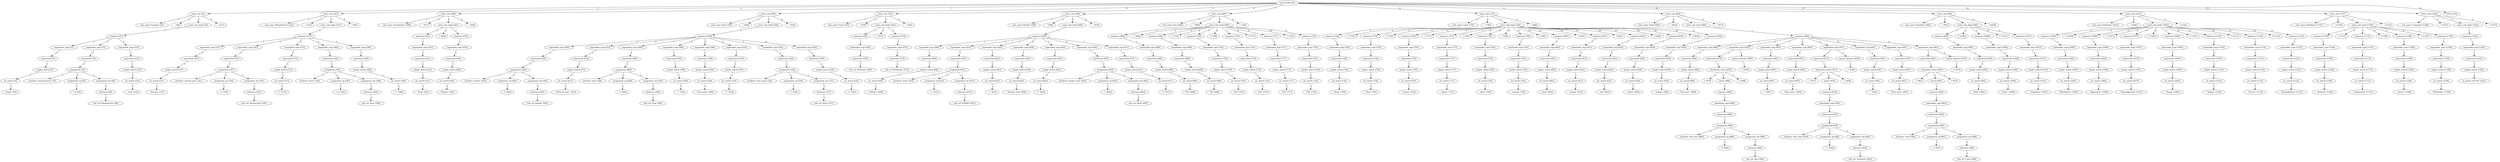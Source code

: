 digraph arpeggio_graph {
2207942678080 [label="textx_model [41]"];
2207942678080->2207942553024 [label="1"]

2207942553024 [label="textx_rule [41]"];
2207942553024->2207941938192 [label="1"]

2207941938192 [label="rule_name 'Program' [41]"];
2207942553024->2207941938752 [label="2"]

2207941938752 [label=" ':' [48]"];
2207942553024->2207942552896 [label="3"]

2207942552896 [label="textx_rule_body [55]"];
2207942552896->2207942552768 [label="1"]

2207942552768 [label="sequence [55]"];
2207942552768->2207942550720 [label="1"]

2207942550720 [label="repeatable_expr [55]"];
2207942550720->2207942550208 [label="1"]

2207942550208 [label="expression [55]"];
2207942550208->2207942550592 [label="1"]

2207942550592 [label="simple_match [55]"];
2207942550592->2207942550464 [label="1"]

2207942550464 [label="str_match [55]"];
2207942550464->2207941938864 [label="1"]

2207941938864 [label=" ''begin'' [55]"];
2207942552768->2207942552000 [label="2"]

2207942552000 [label="repeatable_expr [70]"];
2207942552000->2207942551872 [label="1"]

2207942551872 [label="expression [70]"];
2207942551872->2207942551744 [label="1"]

2207942551744 [label="assignment [70]"];
2207942551744->2207941938976 [label="1"]

2207941938976 [label="attribute 'menuSections' [70]"];
2207942551744->2207942550848 [label="2"]

2207942550848 [label="assignment_op [82]"];
2207942550848->2207941937632 [label="1"]

2207941937632 [label=" '*=' [82]"];
2207942551744->2207942551616 [label="3"]

2207942551616 [label="assignment_rhs [84]"];
2207942551616->2207942550976 [label="1"]

2207942550976 [label="reference [84]"];
2207942550976->2207941938304 [label="1"]

2207941938304 [label="rule_ref 'MenuSection' [84]"];
2207942552768->2207942552128 [label="3"]

2207942552128 [label="repeatable_expr [210]"];
2207942552128->2207942552512 [label="1"]

2207942552512 [label="expression [210]"];
2207942552512->2207942552384 [label="1"]

2207942552384 [label="simple_match [210]"];
2207942552384->2207942552256 [label="1"]

2207942552256 [label="str_match [210]"];
2207942552256->2207942574704 [label="1"]

2207942574704 [label=" ''end'' [210]"];
2207942553024->2207942574816 [label="4"]

2207942574816 [label=" ';' [217]"];
2207942678080->2207942593728 [label="2"]

2207942593728 [label="textx_rule [322]"];
2207942593728->2207942575488 [label="1"]

2207942575488 [label="rule_name 'MenuSection' [322]"];
2207942593728->2207942575600 [label="2"]

2207942575600 [label=" ':' [333]"];
2207942593728->2207942593600 [label="3"]

2207942593600 [label="textx_rule_body [337]"];
2207942593600->2207942593472 [label="1"]

2207942593472 [label="sequence [337]"];
2207942593472->2207942590656 [label="1"]

2207942590656 [label="repeatable_expr [337]"];
2207942590656->2207942590528 [label="1"]

2207942590528 [label="expression [337]"];
2207942590528->2207942553408 [label="1"]

2207942553408 [label="simple_match [337]"];
2207942553408->2207942552640 [label="1"]

2207942552640 [label="str_match [337]"];
2207942552640->2207942575712 [label="1"]

2207942575712 [label=" ''Section'' [337]"];
2207942593472->2207942591424 [label="2"]

2207942591424 [label="repeatable_expr [347]"];
2207942591424->2207942591296 [label="1"]

2207942591296 [label="expression [347]"];
2207942591296->2207942591168 [label="1"]

2207942591168 [label="assignment [347]"];
2207942591168->2207942575936 [label="1"]

2207942575936 [label="attribute 'section_type' [347]"];
2207942591168->2207942590784 [label="2"]

2207942590784 [label="assignment_op [359]"];
2207942590784->2207942576048 [label="1"]

2207942576048 [label=" '=' [359]"];
2207942591168->2207942591040 [label="3"]

2207942591040 [label="assignment_rhs [361]"];
2207942591040->2207942590912 [label="1"]

2207942590912 [label="reference [361]"];
2207942590912->2207942576272 [label="1"]

2207942576272 [label="rule_ref 'SectionType' [361]"];
2207942593472->2207942591552 [label="3"]

2207942591552 [label="repeatable_expr [373]"];
2207942591552->2207942591936 [label="1"]

2207942591936 [label="expression [373]"];
2207942591936->2207942591808 [label="1"]

2207942591808 [label="simple_match [373]"];
2207942591808->2207942591680 [label="1"]

2207942591680 [label="str_match [373]"];
2207942591680->2207942576384 [label="1"]

2207942576384 [label=" ''{'' [373]"];
2207942593472->2207942592704 [label="4"]

2207942592704 [label="repeatable_expr [382]"];
2207942592704->2207942592576 [label="1"]

2207942592576 [label="expression [382]"];
2207942592576->2207942592448 [label="1"]

2207942592448 [label="assignment [382]"];
2207942592448->2207942576608 [label="1"]

2207942576608 [label="attribute 'items' [382]"];
2207942592448->2207942592064 [label="2"]

2207942592064 [label="assignment_op [387]"];
2207942592064->2207942576720 [label="1"]

2207942576720 [label=" '+=' [387]"];
2207942592448->2207942592320 [label="3"]

2207942592320 [label="assignment_rhs [389]"];
2207942592320->2207942592192 [label="1"]

2207942592192 [label="reference [389]"];
2207942592192->2207942576944 [label="1"]

2207942576944 [label="rule_ref 'Item' [389]"];
2207942593472->2207942592832 [label="5"]

2207942592832 [label="repeatable_expr [396]"];
2207942592832->2207942593216 [label="1"]

2207942593216 [label="expression [396]"];
2207942593216->2207942593088 [label="1"]

2207942593088 [label="simple_match [396]"];
2207942593088->2207942592960 [label="1"]

2207942592960 [label="str_match [396]"];
2207942592960->2207942577056 [label="1"]

2207942577056 [label=" ''}'' [396]"];
2207942593728->2207942577168 [label="4"]

2207942577168 [label=" ';' [401]"];
2207942678080->2207942587200 [label="3"]

2207942587200 [label="textx_rule [406]"];
2207942587200->2207942577392 [label="1"]

2207942577392 [label="rule_name 'SectionType' [406]"];
2207942587200->2207942577504 [label="2"]

2207942577504 [label=" ':' [417]"];
2207942587200->2207942587072 [label="3"]

2207942587072 [label="textx_rule_body [421]"];
2207942587072->2207942594368 [label="1"]

2207942594368 [label="sequence [421]"];
2207942594368->2207942594112 [label="1"]

2207942594112 [label="repeatable_expr [421]"];
2207942594112->2207942593984 [label="1"]

2207942593984 [label="expression [421]"];
2207942593984->2207942593856 [label="1"]

2207942593856 [label="simple_match [421]"];
2207942593856->2207942593344 [label="1"]

2207942593344 [label="str_match [421]"];
2207942593344->2207942577616 [label="1"]

2207942577616 [label=" ''Food'' [421]"];
2207942587072->2207942577728 [label="2"]

2207942577728 [label=" '|' [428]"];
2207942587072->2207942586944 [label="3"]

2207942586944 [label="sequence [430]"];
2207942586944->2207942586688 [label="1"]

2207942586688 [label="repeatable_expr [430]"];
2207942586688->2207942586560 [label="1"]

2207942586560 [label="expression [430]"];
2207942586560->2207942586432 [label="1"]

2207942586432 [label="simple_match [430]"];
2207942586432->2207942594240 [label="1"]

2207942594240 [label="str_match [430]"];
2207942594240->2207942577840 [label="1"]

2207942577840 [label=" ''Drinks'' [430]"];
2207942587200->2207942577952 [label="4"]

2207942577952 [label=" ';' [440]"];
2207942678080->2207942584384 [label="4"]

2207942584384 [label="textx_rule [445]"];
2207942584384->2207942598720 [label="1"]

2207942598720 [label="rule_name 'Item' [445]"];
2207942584384->2207942598832 [label="2"]

2207942598832 [label=" ':' [449]"];
2207942584384->2207942584256 [label="3"]

2207942584256 [label="textx_rule_body [456]"];
2207942584256->2207942584128 [label="1"]

2207942584128 [label="sequence [456]"];
2207942584128->2207942587840 [label="1"]

2207942587840 [label="repeatable_expr [456]"];
2207942587840->2207942587712 [label="1"]

2207942587712 [label="expression [456]"];
2207942587712->2207942587584 [label="1"]

2207942587584 [label="assignment [456]"];
2207942587584->2207942599056 [label="1"]

2207942599056 [label="attribute 'header' [456]"];
2207942587584->2207942586816 [label="2"]

2207942586816 [label="assignment_op [462]"];
2207942586816->2207942599168 [label="1"]

2207942599168 [label=" '=' [462]"];
2207942587584->2207942587456 [label="3"]

2207942587456 [label="assignment_rhs [463]"];
2207942587456->2207942587328 [label="1"]

2207942587328 [label="reference [463]"];
2207942587328->2207942599392 [label="1"]

2207942599392 [label="rule_ref 'Header' [463]"];
2207942584128->2207942587968 [label="2"]

2207942587968 [label="repeatable_expr [472]"];
2207942587968->2207942588352 [label="1"]

2207942588352 [label="expression [472]"];
2207942588352->2207942588224 [label="1"]

2207942588224 [label="simple_match [472]"];
2207942588224->2207942588096 [label="1"]

2207942588096 [label="str_match [472]"];
2207942588096->2207942599504 [label="1"]

2207942599504 [label=" ''Filter by type:'' [472]"];
2207942584128->2207942589120 [label="3"]

2207942589120 [label="repeatable_expr [490]"];
2207942589120->2207942588992 [label="1"]

2207942588992 [label="expression [490]"];
2207942588992->2207942588864 [label="1"]

2207942588864 [label="assignment [490]"];
2207942588864->2207942599728 [label="1"]

2207942599728 [label="attribute 'type' [490]"];
2207942588864->2207942588480 [label="2"]

2207942588480 [label="assignment_op [494]"];
2207942588480->2207942599840 [label="1"]

2207942599840 [label=" '=' [494]"];
2207942588864->2207942588736 [label="3"]

2207942588736 [label="assignment_rhs [495]"];
2207942588736->2207942588608 [label="1"]

2207942588608 [label="reference [495]"];
2207942588608->2207942600064 [label="1"]

2207942600064 [label="rule_ref 'Type' [495]"];
2207942584128->2207942589248 [label="4"]

2207942589248 [label="repeatable_expr [500]"];
2207942589248->2207942589632 [label="1"]

2207942589632 [label="expression [500]"];
2207942589632->2207942589504 [label="1"]

2207942589504 [label="simple_match [500]"];
2207942589504->2207942589376 [label="1"]

2207942589376 [label="str_match [500]"];
2207942589376->2207942600176 [label="1"]

2207942600176 [label=" '';'' [500]"];
2207942584128->2207942590144 [label="5"]

2207942590144 [label="repeatable_expr [506]"];
2207942590144->2207942590016 [label="1"]

2207942590016 [label="expression [506]"];
2207942590016->2207942589888 [label="1"]

2207942589888 [label="simple_match [506]"];
2207942589888->2207942589760 [label="1"]

2207942589760 [label="str_match [506]"];
2207942589760->2207942600288 [label="1"]

2207942600288 [label=" ''Item style'' [506]"];
2207942584128->2207942582592 [label="6"]

2207942582592 [label="repeatable_expr [519]"];
2207942582592->2207942582464 [label="1"]

2207942582464 [label="expression [519]"];
2207942582464->2207942582336 [label="1"]

2207942582336 [label="simple_match [519]"];
2207942582336->2207942590272 [label="1"]

2207942590272 [label="str_match [519]"];
2207942590272->2207942600400 [label="1"]

2207942600400 [label=" ''{'' [519]"];
2207942584128->2207942583360 [label="7"]

2207942583360 [label="repeatable_expr [526]"];
2207942583360->2207942583232 [label="1"]

2207942583232 [label="expression [526]"];
2207942583232->2207942583104 [label="1"]

2207942583104 [label="assignment [526]"];
2207942583104->2207942600624 [label="1"]

2207942600624 [label="attribute 'item_style' [526]"];
2207942583104->2207942582720 [label="2"]

2207942582720 [label="assignment_op [536]"];
2207942582720->2207942600736 [label="1"]

2207942600736 [label=" '=' [536]"];
2207942583104->2207942582976 [label="3"]

2207942582976 [label="assignment_rhs [537]"];
2207942582976->2207942582848 [label="1"]

2207942582848 [label="reference [537]"];
2207942582848->2207942600960 [label="1"]

2207942600960 [label="rule_ref 'Style' [537]"];
2207942584128->2207942583488 [label="8"]

2207942583488 [label="repeatable_expr [545]"];
2207942583488->2207942583872 [label="1"]

2207942583872 [label="expression [545]"];
2207942583872->2207942583744 [label="1"]

2207942583744 [label="simple_match [545]"];
2207942583744->2207942583616 [label="1"]

2207942583616 [label="str_match [545]"];
2207942583616->2207942601072 [label="1"]

2207942601072 [label=" ''}'' [545]"];
2207942584384->2207942601184 [label="4"]

2207942601184 [label=" ';' [550]"];
2207942678080->2207942585408 [label="5"]

2207942585408 [label="textx_rule [555]"];
2207942585408->2207942601408 [label="1"]

2207942601408 [label="rule_name 'Type' [555]"];
2207942585408->2207942601520 [label="2"]

2207942601520 [label=" ':' [559]"];
2207942585408->2207942585280 [label="3"]

2207942585280 [label="textx_rule_body [563]"];
2207942585280->2207942584640 [label="1"]

2207942584640 [label="sequence [563]"];
2207942584640->2207942584768 [label="1"]

2207942584768 [label="repeatable_expr [563]"];
2207942584768->2207942584512 [label="1"]

2207942584512 [label="expression [563]"];
2207942584512->2207942601968 [label="1"]

2207942601968 [label="rule_ref 'DishType' [563]"];
2207942585280->2207942602080 [label="2"]

2207942602080 [label=" '|' [572]"];
2207942585280->2207942585024 [label="3"]

2207942585024 [label="sequence [574]"];
2207942585024->2207942585152 [label="1"]

2207942585152 [label="repeatable_expr [574]"];
2207942585152->2207942584896 [label="1"]

2207942584896 [label="expression [574]"];
2207942584896->2207942601632 [label="1"]

2207942601632 [label="rule_ref 'DrinkType' [574]"];
2207942585408->2207942602416 [label="4"]

2207942602416 [label=" ';' [585]"];
2207942678080->2207942610624 [label="6"]

2207942610624 [label="textx_rule [590]"];
2207942610624->2207942602640 [label="1"]

2207942602640 [label="rule_name 'Header' [590]"];
2207942610624->2207942602304 [label="2"]

2207942602304 [label=" ':' [596]"];
2207942610624->2207942610496 [label="3"]

2207942610496 [label="textx_rule_body [600]"];
2207942610496->2207942610368 [label="1"]

2207942610368 [label="sequence [600]"];
2207942610368->2207942585920 [label="1"]

2207942585920 [label="repeatable_expr [600]"];
2207942585920->2207942585792 [label="1"]

2207942585792 [label="expression [600]"];
2207942585792->2207942585664 [label="1"]

2207942585664 [label="simple_match [600]"];
2207942585664->2207942585536 [label="1"]

2207942585536 [label="str_match [600]"];
2207942585536->2207942602192 [label="1"]

2207942602192 [label=" ''Header:'' [600]"];
2207942610368->2207942607296 [label="2"]

2207942607296 [label="repeatable_expr [610]"];
2207942607296->2207942607168 [label="1"]

2207942607168 [label="expression [610]"];
2207942607168->2207942607040 [label="1"]

2207942607040 [label="assignment [610]"];
2207942607040->2207942611120 [label="1"]

2207942611120 [label="attribute 'name' [610]"];
2207942607040->2207942586048 [label="2"]

2207942586048 [label="assignment_op [614]"];
2207942586048->2207942611232 [label="1"]

2207942611232 [label=" '=' [614]"];
2207942607040->2207942606912 [label="3"]

2207942606912 [label="assignment_rhs [615]"];
2207942606912->2207942586176 [label="1"]

2207942586176 [label="reference [615]"];
2207942586176->2207942611456 [label="1"]

2207942611456 [label="rule_ref 'STRING' [615]"];
2207942610368->2207942607424 [label="3"]

2207942607424 [label="repeatable_expr [622]"];
2207942607424->2207942607808 [label="1"]

2207942607808 [label="expression [622]"];
2207942607808->2207942607680 [label="1"]

2207942607680 [label="simple_match [622]"];
2207942607680->2207942607552 [label="1"]

2207942607552 [label="str_match [622]"];
2207942607552->2207942611568 [label="1"]

2207942611568 [label=" '';'' [622]"];
2207942610368->2207942608320 [label="4"]

2207942608320 [label="repeatable_expr [628]"];
2207942608320->2207942608192 [label="1"]

2207942608192 [label="expression [628]"];
2207942608192->2207942608064 [label="1"]

2207942608064 [label="simple_match [628]"];
2207942608064->2207942607936 [label="1"]

2207942607936 [label="str_match [628]"];
2207942607936->2207942611680 [label="1"]

2207942611680 [label=" ''Header style'' [628]"];
2207942610368->2207942608832 [label="5"]

2207942608832 [label="repeatable_expr [643]"];
2207942608832->2207942608704 [label="1"]

2207942608704 [label="expression [643]"];
2207942608704->2207942608576 [label="1"]

2207942608576 [label="simple_match [643]"];
2207942608576->2207942608448 [label="1"]

2207942608448 [label="str_match [643]"];
2207942608448->2207942611792 [label="1"]

2207942611792 [label=" ''{'' [643]"];
2207942610368->2207942609600 [label="6"]

2207942609600 [label="repeatable_expr [650]"];
2207942609600->2207942609472 [label="1"]

2207942609472 [label="expression [650]"];
2207942609472->2207942609344 [label="1"]

2207942609344 [label="assignment [650]"];
2207942609344->2207942612016 [label="1"]

2207942612016 [label="attribute 'header_style' [650]"];
2207942609344->2207942608960 [label="2"]

2207942608960 [label="assignment_op [662]"];
2207942608960->2207942612128 [label="1"]

2207942612128 [label=" '=' [662]"];
2207942609344->2207942609216 [label="3"]

2207942609216 [label="assignment_rhs [663]"];
2207942609216->2207942609088 [label="1"]

2207942609088 [label="reference [663]"];
2207942609088->2207942612352 [label="1"]

2207942612352 [label="rule_ref 'Style' [663]"];
2207942610368->2207942609728 [label="7"]

2207942609728 [label="repeatable_expr [671]"];
2207942609728->2207942610112 [label="1"]

2207942610112 [label="expression [671]"];
2207942610112->2207942609984 [label="1"]

2207942609984 [label="simple_match [671]"];
2207942609984->2207942609856 [label="1"]

2207942609856 [label="str_match [671]"];
2207942609856->2207942612464 [label="1"]

2207942612464 [label=" ''}'' [671]"];
2207942610624->2207942612576 [label="4"]

2207942612576 [label=" ';' [676]"];
2207942678080->2207942623040 [label="7"]

2207942623040 [label="textx_rule [681]"];
2207942623040->2207942612800 [label="1"]

2207942612800 [label="rule_name 'Size' [681]"];
2207942623040->2207942612912 [label="2"]

2207942612912 [label=" ':' [685]"];
2207942623040->2207942622912 [label="3"]

2207942622912 [label="textx_rule_body [689]"];
2207942622912->2207942619584 [label="1"]

2207942619584 [label="sequence [689]"];
2207942619584->2207942619328 [label="1"]

2207942619328 [label="repeatable_expr [689]"];
2207942619328->2207942619200 [label="1"]

2207942619200 [label="expression [689]"];
2207942619200->2207942610752 [label="1"]

2207942610752 [label="simple_match [689]"];
2207942610752->2207942610240 [label="1"]

2207942610240 [label="str_match [689]"];
2207942610240->2207942613024 [label="1"]

2207942613024 [label=" ''H1'' [689]"];
2207942622912->2207942613136 [label="2"]

2207942613136 [label=" '|' [694]"];
2207942622912->2207942620224 [label="3"]

2207942620224 [label="sequence [696]"];
2207942620224->2207942619968 [label="1"]

2207942619968 [label="repeatable_expr [696]"];
2207942619968->2207942619840 [label="1"]

2207942619840 [label="expression [696]"];
2207942619840->2207942619712 [label="1"]

2207942619712 [label="simple_match [696]"];
2207942619712->2207942619456 [label="1"]

2207942619456 [label="str_match [696]"];
2207942619456->2207942613248 [label="1"]

2207942613248 [label=" ''H2'' [696]"];
2207942622912->2207942613360 [label="4"]

2207942613360 [label=" '|' [701]"];
2207942622912->2207942620864 [label="5"]

2207942620864 [label="sequence [703]"];
2207942620864->2207942620608 [label="1"]

2207942620608 [label="repeatable_expr [703]"];
2207942620608->2207942620480 [label="1"]

2207942620480 [label="expression [703]"];
2207942620480->2207942620352 [label="1"]

2207942620352 [label="simple_match [703]"];
2207942620352->2207942620096 [label="1"]

2207942620096 [label="str_match [703]"];
2207942620096->2207942613472 [label="1"]

2207942613472 [label=" ''H3'' [703]"];
2207942622912->2207942613584 [label="6"]

2207942613584 [label=" '|' [708]"];
2207942622912->2207942621504 [label="7"]

2207942621504 [label="sequence [710]"];
2207942621504->2207942621248 [label="1"]

2207942621248 [label="repeatable_expr [710]"];
2207942621248->2207942621120 [label="1"]

2207942621120 [label="expression [710]"];
2207942621120->2207942620992 [label="1"]

2207942620992 [label="simple_match [710]"];
2207942620992->2207942620736 [label="1"]

2207942620736 [label="str_match [710]"];
2207942620736->2207942613696 [label="1"]

2207942613696 [label=" ''H4'' [710]"];
2207942622912->2207942613808 [label="8"]

2207942613808 [label=" '|' [715]"];
2207942622912->2207942622144 [label="9"]

2207942622144 [label="sequence [717]"];
2207942622144->2207942621888 [label="1"]

2207942621888 [label="repeatable_expr [717]"];
2207942621888->2207942621760 [label="1"]

2207942621760 [label="expression [717]"];
2207942621760->2207942621632 [label="1"]

2207942621632 [label="simple_match [717]"];
2207942621632->2207942621376 [label="1"]

2207942621376 [label="str_match [717]"];
2207942621376->2207942613920 [label="1"]

2207942613920 [label=" ''H5'' [717]"];
2207942622912->2207942614144 [label="10"]

2207942614144 [label=" '|' [722]"];
2207942622912->2207942622784 [label="11"]

2207942622784 [label="sequence [724]"];
2207942622784->2207942622528 [label="1"]

2207942622528 [label="repeatable_expr [724]"];
2207942622528->2207942622400 [label="1"]

2207942622400 [label="expression [724]"];
2207942622400->2207942622272 [label="1"]

2207942622272 [label="simple_match [724]"];
2207942622272->2207942622016 [label="1"]

2207942622016 [label="str_match [724]"];
2207942622016->2207942614256 [label="1"]

2207942614256 [label=" ''H6'' [724]"];
2207942623040->2207942614368 [label="4"]

2207942614368 [label=" ';' [730]"];
2207942678080->2207942638912 [label="8"]

2207942638912 [label="textx_rule [735]"];
2207942638912->2207942614592 [label="1"]

2207942614592 [label="rule_name 'Color' [735]"];
2207942638912->2207942614704 [label="2"]

2207942614704 [label=" ':' [740]"];
2207942638912->2207942638784 [label="3"]

2207942638784 [label="textx_rule_body [744]"];
2207942638784->2207942627904 [label="1"]

2207942627904 [label="sequence [744]"];
2207942627904->2207942627648 [label="1"]

2207942627648 [label="repeatable_expr [744]"];
2207942627648->2207942627520 [label="1"]

2207942627520 [label="expression [744]"];
2207942627520->2207942627392 [label="1"]

2207942627392 [label="simple_match [744]"];
2207942627392->2207942622656 [label="1"]

2207942622656 [label="str_match [744]"];
2207942622656->2207942614816 [label="1"]

2207942614816 [label=" ''black'' [744]"];
2207942638784->2207942614928 [label="2"]

2207942614928 [label=" '|' [752]"];
2207942638784->2207942628544 [label="3"]

2207942628544 [label="sequence [754]"];
2207942628544->2207942628288 [label="1"]

2207942628288 [label="repeatable_expr [754]"];
2207942628288->2207942628160 [label="1"]

2207942628160 [label="expression [754]"];
2207942628160->2207942628032 [label="1"]

2207942628032 [label="simple_match [754]"];
2207942628032->2207942627776 [label="1"]

2207942627776 [label="str_match [754]"];
2207942627776->2207942631488 [label="1"]

2207942631488 [label=" ''blue'' [754]"];
2207942638784->2207942631600 [label="4"]

2207942631600 [label=" '|' [761]"];
2207942638784->2207942629184 [label="5"]

2207942629184 [label="sequence [763]"];
2207942629184->2207942628928 [label="1"]

2207942628928 [label="repeatable_expr [763]"];
2207942628928->2207942628800 [label="1"]

2207942628800 [label="expression [763]"];
2207942628800->2207942628672 [label="1"]

2207942628672 [label="simple_match [763]"];
2207942628672->2207942628416 [label="1"]

2207942628416 [label="str_match [763]"];
2207942628416->2207942631712 [label="1"]

2207942631712 [label=" ''brown'' [763]"];
2207942638784->2207942631824 [label="6"]

2207942631824 [label=" '|' [771]"];
2207942638784->2207942629824 [label="7"]

2207942629824 [label="sequence [773]"];
2207942629824->2207942629568 [label="1"]

2207942629568 [label="repeatable_expr [773]"];
2207942629568->2207942629440 [label="1"]

2207942629440 [label="expression [773]"];
2207942629440->2207942629312 [label="1"]

2207942629312 [label="simple_match [773]"];
2207942629312->2207942629056 [label="1"]

2207942629056 [label="str_match [773]"];
2207942629056->2207942631936 [label="1"]

2207942631936 [label=" ''green'' [773]"];
2207942638784->2207942632048 [label="8"]

2207942632048 [label=" '|' [781]"];
2207942638784->2207942630464 [label="9"]

2207942630464 [label="sequence [783]"];
2207942630464->2207942630208 [label="1"]

2207942630208 [label="repeatable_expr [783]"];
2207942630208->2207942630080 [label="1"]

2207942630080 [label="expression [783]"];
2207942630080->2207942629952 [label="1"]

2207942629952 [label="simple_match [783]"];
2207942629952->2207942629696 [label="1"]

2207942629696 [label="str_match [783]"];
2207942629696->2207942632160 [label="1"]

2207942632160 [label=" ''grey'' [783]"];
2207942638784->2207942632272 [label="10"]

2207942632272 [label=" '|' [790]"];
2207942638784->2207942631104 [label="11"]

2207942631104 [label="sequence [792]"];
2207942631104->2207942630848 [label="1"]

2207942630848 [label="repeatable_expr [792]"];
2207942630848->2207942630720 [label="1"]

2207942630720 [label="expression [792]"];
2207942630720->2207942630592 [label="1"]

2207942630592 [label="simple_match [792]"];
2207942630592->2207942630336 [label="1"]

2207942630336 [label="str_match [792]"];
2207942630336->2207942632384 [label="1"]

2207942632384 [label=" ''orange'' [792]"];
2207942638784->2207942632496 [label="12"]

2207942632496 [label=" '|' [801]"];
2207942638784->2207942635968 [label="13"]

2207942635968 [label="sequence [803]"];
2207942635968->2207942635712 [label="1"]

2207942635712 [label="repeatable_expr [803]"];
2207942635712->2207942635584 [label="1"]

2207942635584 [label="expression [803]"];
2207942635584->2207942631232 [label="1"]

2207942631232 [label="simple_match [803]"];
2207942631232->2207942630976 [label="1"]

2207942630976 [label="str_match [803]"];
2207942630976->2207942632608 [label="1"]

2207942632608 [label=" ''pink'' [803]"];
2207942638784->2207942632720 [label="14"]

2207942632720 [label=" '|' [810]"];
2207942638784->2207942636608 [label="15"]

2207942636608 [label="sequence [812]"];
2207942636608->2207942636352 [label="1"]

2207942636352 [label="repeatable_expr [812]"];
2207942636352->2207942636224 [label="1"]

2207942636224 [label="expression [812]"];
2207942636224->2207942636096 [label="1"]

2207942636096 [label="simple_match [812]"];
2207942636096->2207942635840 [label="1"]

2207942635840 [label="str_match [812]"];
2207942635840->2207942632832 [label="1"]

2207942632832 [label=" ''purple'' [812]"];
2207942638784->2207942632944 [label="16"]

2207942632944 [label=" '|' [821]"];
2207942638784->2207942637248 [label="17"]

2207942637248 [label="sequence [822]"];
2207942637248->2207942636992 [label="1"]

2207942636992 [label="repeatable_expr [822]"];
2207942636992->2207942636864 [label="1"]

2207942636864 [label="expression [822]"];
2207942636864->2207942636736 [label="1"]

2207942636736 [label="simple_match [822]"];
2207942636736->2207942636480 [label="1"]

2207942636480 [label="str_match [822]"];
2207942636480->2207942633056 [label="1"]

2207942633056 [label=" ''red'' [822]"];
2207942638784->2207942633168 [label="18"]

2207942633168 [label=" '|' [828]"];
2207942638784->2207942637888 [label="19"]

2207942637888 [label="sequence [830]"];
2207942637888->2207942637632 [label="1"]

2207942637632 [label="repeatable_expr [830]"];
2207942637632->2207942637504 [label="1"]

2207942637504 [label="expression [830]"];
2207942637504->2207942637376 [label="1"]

2207942637376 [label="simple_match [830]"];
2207942637376->2207942637120 [label="1"]

2207942637120 [label="str_match [830]"];
2207942637120->2207942633280 [label="1"]

2207942633280 [label=" ''white'' [830]"];
2207942638784->2207942633392 [label="20"]

2207942633392 [label=" '|' [838]"];
2207942638784->2207942638656 [label="21"]

2207942638656 [label="sequence [839]"];
2207942638656->2207942638400 [label="1"]

2207942638400 [label="repeatable_expr [839]"];
2207942638400->2207942638272 [label="1"]

2207942638272 [label="expression [839]"];
2207942638272->2207942638144 [label="1"]

2207942638144 [label="simple_match [839]"];
2207942638144->2207942637760 [label="1"]

2207942637760 [label="str_match [839]"];
2207942637760->2207942633504 [label="1"]

2207942633504 [label=" ''yellow'' [839]"];
2207942638912->2207942633616 [label="4"]

2207942633616 [label=" ';' [849]"];
2207942678080->2207942654784 [label="9"]

2207942654784 [label="textx_rule [854]"];
2207942654784->2207942633840 [label="1"]

2207942633840 [label="rule_name 'Style' [854]"];
2207942654784->2207942633952 [label="2"]

2207942633952 [label=" ':' [859]"];
2207942654784->2207942654656 [label="3"]

2207942654656 [label="textx_rule_body [866]"];
2207942654656->2207942654528 [label="1"]

2207942654528 [label="sequence [866]"];
2207942654528->2207942639168 [label="1"]

2207942639168 [label="repeatable_expr [866]"];
2207942639168->2207942639040 [label="1"]

2207942639040 [label="expression [866]"];
2207942639040->2207942638528 [label="1"]

2207942638528 [label="simple_match [866]"];
2207942638528->2207942638016 [label="1"]

2207942638016 [label="str_match [866]"];
2207942638016->2207942634064 [label="1"]

2207942634064 [label=" ''Font size:'' [866]"];
2207942654528->2207942644928 [label="2"]

2207942644928 [label="repeatable_expr [879]"];
2207942644928->2207942644800 [label="1"]

2207942644800 [label="expression [879]"];
2207942644800->2207942644672 [label="1"]

2207942644672 [label="bracketed_choice [879]"];
2207942644672->2207942634176 [label="1"]

2207942634176 [label=" '(' [879]"];
2207942644672->2207942644544 [label="2"]

2207942644544 [label="choice [880]"];
2207942644544->2207942644416 [label="1"]

2207942644416 [label="sequence [880]"];
2207942644416->2207942644160 [label="1"]

2207942644160 [label="repeatable_expr [880]"];
2207942644160->2207942644032 [label="1"]

2207942644032 [label="expression [880]"];
2207942644032->2207942643904 [label="1"]

2207942643904 [label="assignment [880]"];
2207942643904->2207942634400 [label="1"]

2207942634400 [label="attribute 'font_size' [880]"];
2207942643904->2207942639424 [label="2"]

2207942639424 [label="assignment_op [889]"];
2207942639424->2207942634512 [label="1"]

2207942634512 [label=" '=' [889]"];
2207942643904->2207942643776 [label="3"]

2207942643776 [label="assignment_rhs [890]"];
2207942643776->2207942639296 [label="1"]

2207942639296 [label="reference [890]"];
2207942639296->2207942634736 [label="1"]

2207942634736 [label="rule_ref 'Size' [890]"];
2207942644672->2207942634848 [label="3"]

2207942634848 [label=" ')' [894]"];
2207942644928->2207942644288 [label="2"]

2207942644288 [label="repeat_operator [895]"];
2207942644288->2207942634960 [label="1"]

2207942634960 [label=" '?' [895]"];
2207942654528->2207942645440 [label="3"]

2207942645440 [label="repeatable_expr [897]"];
2207942645440->2207942645312 [label="1"]

2207942645312 [label="expression [897]"];
2207942645312->2207942645184 [label="1"]

2207942645184 [label="simple_match [897]"];
2207942645184->2207942645056 [label="1"]

2207942645056 [label="str_match [897]"];
2207942645056->2207942635072 [label="1"]

2207942635072 [label=" '';'' [897]"];
2207942654528->2207942645952 [label="4"]

2207942645952 [label="repeatable_expr [903]"];
2207942645952->2207942645824 [label="1"]

2207942645824 [label="expression [903]"];
2207942645824->2207942645696 [label="1"]

2207942645696 [label="simple_match [903]"];
2207942645696->2207942645568 [label="1"]

2207942645568 [label="str_match [903]"];
2207942645568->2207942635184 [label="1"]

2207942635184 [label=" ''Font style:'' [903]"];
2207942654528->2207942647488 [label="5"]

2207942647488 [label="repeatable_expr [917]"];
2207942647488->2207942647360 [label="1"]

2207942647360 [label="expression [917]"];
2207942647360->2207942647232 [label="1"]

2207942647232 [label="bracketed_choice [917]"];
2207942647232->2207942635296 [label="1"]

2207942635296 [label=" '(' [917]"];
2207942647232->2207942647104 [label="2"]

2207942647104 [label="choice [918]"];
2207942647104->2207942646976 [label="1"]

2207942646976 [label="sequence [918]"];
2207942646976->2207942646720 [label="1"]

2207942646720 [label="repeatable_expr [918]"];
2207942646720->2207942646592 [label="1"]

2207942646592 [label="expression [918]"];
2207942646592->2207942646464 [label="1"]

2207942646464 [label="assignment [918]"];
2207942646464->2207942647872 [label="1"]

2207942647872 [label="attribute 'font_style' [918]"];
2207942646464->2207942646208 [label="2"]

2207942646208 [label="assignment_op [928]"];
2207942646208->2207942647984 [label="1"]

2207942647984 [label=" '=' [928]"];
2207942646464->2207942646336 [label="3"]

2207942646336 [label="assignment_rhs [929]"];
2207942646336->2207942646080 [label="1"]

2207942646080 [label="reference [929]"];
2207942646080->2207942648208 [label="1"]

2207942648208 [label="rule_ref 'FontStyle' [929]"];
2207942647232->2207942648320 [label="3"]

2207942648320 [label=" ')' [938]"];
2207942647488->2207942646848 [label="2"]

2207942646848 [label="repeat_operator [939]"];
2207942646848->2207942648432 [label="1"]

2207942648432 [label=" '?' [939]"];
2207942654528->2207942652224 [label="6"]

2207942652224 [label="repeatable_expr [941]"];
2207942652224->2207942652096 [label="1"]

2207942652096 [label="expression [941]"];
2207942652096->2207942651968 [label="1"]

2207942651968 [label="simple_match [941]"];
2207942651968->2207942647616 [label="1"]

2207942647616 [label="str_match [941]"];
2207942647616->2207942648544 [label="1"]

2207942648544 [label=" '';'' [941]"];
2207942654528->2207942652736 [label="7"]

2207942652736 [label="repeatable_expr [947]"];
2207942652736->2207942652608 [label="1"]

2207942652608 [label="expression [947]"];
2207942652608->2207942652480 [label="1"]

2207942652480 [label="simple_match [947]"];
2207942652480->2207942652352 [label="1"]

2207942652352 [label="str_match [947]"];
2207942652352->2207942648656 [label="1"]

2207942648656 [label=" ''Font color:'' [947]"];
2207942654528->2207942654272 [label="8"]

2207942654272 [label="repeatable_expr [961]"];
2207942654272->2207942654144 [label="1"]

2207942654144 [label="expression [961]"];
2207942654144->2207942654016 [label="1"]

2207942654016 [label="bracketed_choice [961]"];
2207942654016->2207942648768 [label="1"]

2207942648768 [label=" '(' [961]"];
2207942654016->2207942653888 [label="2"]

2207942653888 [label="choice [962]"];
2207942653888->2207942653760 [label="1"]

2207942653760 [label="sequence [962]"];
2207942653760->2207942653504 [label="1"]

2207942653504 [label="repeatable_expr [962]"];
2207942653504->2207942653376 [label="1"]

2207942653376 [label="expression [962]"];
2207942653376->2207942653248 [label="1"]

2207942653248 [label="assignment [962]"];
2207942653248->2207942648992 [label="1"]

2207942648992 [label="attribute 'color' [962]"];
2207942653248->2207942652992 [label="2"]

2207942652992 [label="assignment_op [967]"];
2207942652992->2207942649104 [label="1"]

2207942649104 [label=" '=' [967]"];
2207942653248->2207942653120 [label="3"]

2207942653120 [label="assignment_rhs [968]"];
2207942653120->2207942652864 [label="1"]

2207942652864 [label="reference [968]"];
2207942652864->2207942649328 [label="1"]

2207942649328 [label="rule_ref 'Color' [968]"];
2207942654016->2207942649440 [label="3"]

2207942649440 [label=" ')' [973]"];
2207942654272->2207942653632 [label="2"]

2207942653632 [label="repeat_operator [974]"];
2207942653632->2207942649552 [label="1"]

2207942649552 [label=" '?' [974]"];
2207942654784->2207942649664 [label="4"]

2207942649664 [label=" ';' [977]"];
2207942678080->2207942657216 [label="10"]

2207942657216 [label="textx_rule [982]"];
2207942657216->2207942649888 [label="1"]

2207942649888 [label="rule_name 'FontStyle' [982]"];
2207942657216->2207942650000 [label="2"]

2207942650000 [label=" ':' [991]"];
2207942657216->2207942657088 [label="3"]

2207942657088 [label="textx_rule_body [995]"];
2207942657088->2207942655552 [label="1"]

2207942655552 [label="sequence [995]"];
2207942655552->2207942655296 [label="1"]

2207942655296 [label="repeatable_expr [995]"];
2207942655296->2207942655168 [label="1"]

2207942655168 [label="expression [995]"];
2207942655168->2207942655040 [label="1"]

2207942655040 [label="simple_match [995]"];
2207942655040->2207942654400 [label="1"]

2207942654400 [label="str_match [995]"];
2207942654400->2207942650112 [label="1"]

2207942650112 [label=" ''Bold'' [995]"];
2207942657088->2207942650224 [label="2"]

2207942650224 [label=" '|' [1002]"];
2207942657088->2207942656320 [label="3"]

2207942656320 [label="sequence [1004]"];
2207942656320->2207942656064 [label="1"]

2207942656064 [label="repeatable_expr [1004]"];
2207942656064->2207942655808 [label="1"]

2207942655808 [label="expression [1004]"];
2207942655808->2207942655680 [label="1"]

2207942655680 [label="simple_match [1004]"];
2207942655680->2207942655424 [label="1"]

2207942655424 [label="str_match [1004]"];
2207942655424->2207942650336 [label="1"]

2207942650336 [label=" ''Italic'' [1004]"];
2207942657088->2207942650448 [label="4"]

2207942650448 [label=" '|' [1013]"];
2207942657088->2207942656960 [label="5"]

2207942656960 [label="sequence [1015]"];
2207942656960->2207942656704 [label="1"]

2207942656704 [label="repeatable_expr [1015]"];
2207942656704->2207942656576 [label="1"]

2207942656576 [label="expression [1015]"];
2207942656576->2207942656448 [label="1"]

2207942656448 [label="simple_match [1015]"];
2207942656448->2207942656192 [label="1"]

2207942656192 [label="str_match [1015]"];
2207942656192->2207942650560 [label="1"]

2207942650560 [label=" ''Underline'' [1015]"];
2207942657216->2207942650672 [label="4"]

2207942650672 [label=" ';' [1028]"];
2207942678080->2207942670272 [label="11"]

2207942670272 [label="textx_rule [1033]"];
2207942670272->2207942650896 [label="1"]

2207942650896 [label="rule_name 'DishType' [1033]"];
2207942670272->2207942651008 [label="2"]

2207942651008 [label=" ':' [1041]"];
2207942670272->2207942670144 [label="3"]

2207942670144 [label="textx_rule_body [1045]"];
2207942670144->2207942657856 [label="1"]

2207942657856 [label="sequence [1045]"];
2207942657856->2207942657600 [label="1"]

2207942657600 [label="repeatable_expr [1045]"];
2207942657600->2207942657472 [label="1"]

2207942657472 [label="expression [1045]"];
2207942657472->2207942657344 [label="1"]

2207942657344 [label="simple_match [1045]"];
2207942657344->2207942656832 [label="1"]

2207942656832 [label="str_match [1045]"];
2207942656832->2207942651120 [label="1"]

2207942651120 [label=" ''MainDishes'' [1045]"];
2207942670144->2207942651232 [label="2"]

2207942651232 [label=" '|' [1058]"];
2207942670144->2207942658496 [label="3"]

2207942658496 [label="sequence [1060]"];
2207942658496->2207942658240 [label="1"]

2207942658240 [label="repeatable_expr [1060]"];
2207942658240->2207942658112 [label="1"]

2207942658112 [label="expression [1060]"];
2207942658112->2207942657984 [label="1"]

2207942657984 [label="simple_match [1060]"];
2207942657984->2207942657728 [label="1"]

2207942657728 [label="str_match [1060]"];
2207942657728->2207942651344 [label="1"]

2207942651344 [label=" ''Appetizers'' [1060]"];
2207942670144->2207942651568 [label="4"]

2207942651568 [label=" '|' [1073]"];
2207942670144->2207942659136 [label="5"]

2207942659136 [label="sequence [1075]"];
2207942659136->2207942658880 [label="1"]

2207942658880 [label="repeatable_expr [1075]"];
2207942658880->2207942658752 [label="1"]

2207942658752 [label="expression [1075]"];
2207942658752->2207942658624 [label="1"]

2207942658624 [label="simple_match [1075]"];
2207942658624->2207942658368 [label="1"]

2207942658368 [label="str_match [1075]"];
2207942658368->2207942651680 [label="1"]

2207942651680 [label=" ''HouseSpecials'' [1075]"];
2207942670144->2207942651792 [label="6"]

2207942651792 [label=" '|' [1091]"];
2207942670144->2207942659776 [label="7"]

2207942659776 [label="sequence [1093]"];
2207942659776->2207942659520 [label="1"]

2207942659520 [label="repeatable_expr [1093]"];
2207942659520->2207942659392 [label="1"]

2207942659392 [label="expression [1093]"];
2207942659392->2207942659264 [label="1"]

2207942659264 [label="simple_match [1093]"];
2207942659264->2207942659008 [label="1"]

2207942659008 [label="str_match [1093]"];
2207942659008->2207942664256 [label="1"]

2207942664256 [label=" ''Soups'' [1093]"];
2207942670144->2207942664368 [label="8"]

2207942664368 [label=" '|' [1101]"];
2207942670144->2207942668736 [label="9"]

2207942668736 [label="sequence [1103]"];
2207942668736->2207942668480 [label="1"]

2207942668480 [label="repeatable_expr [1103]"];
2207942668480->2207942668352 [label="1"]

2207942668352 [label="expression [1103]"];
2207942668352->2207942659904 [label="1"]

2207942659904 [label="simple_match [1103]"];
2207942659904->2207942659648 [label="1"]

2207942659648 [label="str_match [1103]"];
2207942659648->2207942664480 [label="1"]

2207942664480 [label=" ''Salads'' [1103]"];
2207942670144->2207942664592 [label="10"]

2207942664592 [label=" '|' [1112]"];
2207942670144->2207942669376 [label="11"]

2207942669376 [label="sequence [1114]"];
2207942669376->2207942669120 [label="1"]

2207942669120 [label="repeatable_expr [1114]"];
2207942669120->2207942668992 [label="1"]

2207942668992 [label="expression [1114]"];
2207942668992->2207942668864 [label="1"]

2207942668864 [label="simple_match [1114]"];
2207942668864->2207942668608 [label="1"]

2207942668608 [label="str_match [1114]"];
2207942668608->2207942664704 [label="1"]

2207942664704 [label=" ''Desert'' [1114]"];
2207942670144->2207942664816 [label="12"]

2207942664816 [label=" '|' [1123]"];
2207942670144->2207942670016 [label="13"]

2207942670016 [label="sequence [1125]"];
2207942670016->2207942669760 [label="1"]

2207942669760 [label="repeatable_expr [1125]"];
2207942669760->2207942669632 [label="1"]

2207942669632 [label="expression [1125]"];
2207942669632->2207942669504 [label="1"]

2207942669504 [label="simple_match [1125]"];
2207942669504->2207942669248 [label="1"]

2207942669248 [label="str_match [1125]"];
2207942669248->2207942664928 [label="1"]

2207942664928 [label=" ''FastingDishes'' [1125]"];
2207942670272->2207942665040 [label="4"]

2207942665040 [label=" ';' [1142]"];
2207942678080->2207942677440 [label="12"]

2207942677440 [label="textx_rule [1147]"];
2207942677440->2207942665264 [label="1"]

2207942665264 [label="rule_name 'DrinkType' [1147]"];
2207942677440->2207942665376 [label="2"]

2207942665376 [label=" ':' [1156]"];
2207942677440->2207942677312 [label="3"]

2207942677312 [label="textx_rule_body [1160]"];
2207942677312->2207942671040 [label="1"]

2207942671040 [label="sequence [1160]"];
2207942671040->2207942670784 [label="1"]

2207942670784 [label="repeatable_expr [1160]"];
2207942670784->2207942670656 [label="1"]

2207942670656 [label="expression [1160]"];
2207942670656->2207942670528 [label="1"]

2207942670528 [label="simple_match [1160]"];
2207942670528->2207942669888 [label="1"]

2207942669888 [label="str_match [1160]"];
2207942669888->2207942665488 [label="1"]

2207942665488 [label=" ''Alchocol'' [1160]"];
2207942677312->2207942665600 [label="2"]

2207942665600 [label=" '|' [1171]"];
2207942677312->2207942671680 [label="3"]

2207942671680 [label="sequence [1173]"];
2207942671680->2207942671424 [label="1"]

2207942671424 [label="repeatable_expr [1173]"];
2207942671424->2207942671296 [label="1"]

2207942671296 [label="expression [1173]"];
2207942671296->2207942671168 [label="1"]

2207942671168 [label="simple_match [1173]"];
2207942671168->2207942670912 [label="1"]

2207942670912 [label="str_match [1173]"];
2207942670912->2207942665712 [label="1"]

2207942665712 [label=" ''Carbonated'' [1173]"];
2207942677312->2207942665824 [label="4"]

2207942665824 [label=" '|' [1186]"];
2207942677312->2207942676544 [label="5"]

2207942676544 [label="sequence [1188]"];
2207942676544->2207942672064 [label="1"]

2207942672064 [label="repeatable_expr [1188]"];
2207942672064->2207942671936 [label="1"]

2207942671936 [label="expression [1188]"];
2207942671936->2207942671808 [label="1"]

2207942671808 [label="simple_match [1188]"];
2207942671808->2207942671552 [label="1"]

2207942671552 [label="str_match [1188]"];
2207942671552->2207942665936 [label="1"]

2207942665936 [label=" ''Juices'' [1188]"];
2207942677312->2207942666048 [label="6"]

2207942666048 [label=" '|' [1197]"];
2207942677312->2207942677184 [label="7"]

2207942677184 [label="sequence [1199]"];
2207942677184->2207942676928 [label="1"]

2207942676928 [label="repeatable_expr [1199]"];
2207942676928->2207942676800 [label="1"]

2207942676800 [label="expression [1199]"];
2207942676800->2207942676672 [label="1"]

2207942676672 [label="simple_match [1199]"];
2207942676672->2207942672192 [label="1"]

2207942672192 [label="str_match [1199]"];
2207942672192->2207942666160 [label="1"]

2207942666160 [label=" ''HotDrinks'' [1199]"];
2207942677440->2207942666272 [label="4"]

2207942666272 [label=" ';' [1212]"];
2207942678080->2207942678464 [label="13"]

2207942678464 [label="textx_rule [1248]"];
2207942678464->2207942666720 [label="1"]

2207942666720 [label="rule_name 'Comment' [1248]"];
2207942678464->2207942666832 [label="2"]

2207942666832 [label=" ':' [1255]"];
2207942678464->2207942678336 [label="3"]

2207942678336 [label="textx_rule_body [1262]"];
2207942678336->2207942678208 [label="1"]

2207942678208 [label="sequence [1262]"];
2207942678208->2207942677952 [label="1"]

2207942677952 [label="repeatable_expr [1262]"];
2207942677952->2207942677824 [label="1"]

2207942677824 [label="expression [1262]"];
2207942677824->2207942677696 [label="1"]

2207942677696 [label="simple_match [1262]"];
2207942677696->2207942666944 [label="1"]

2207942666944 [label="re_match '/\\/\\/.*$/' [1262]"];
2207942678464->2207942667056 [label="4"]

2207942667056 [label=" ';' [1273]"];
2207942678080->2207942667168 [label="14"]

2207942667168 [label="EOF [1274]"];
}